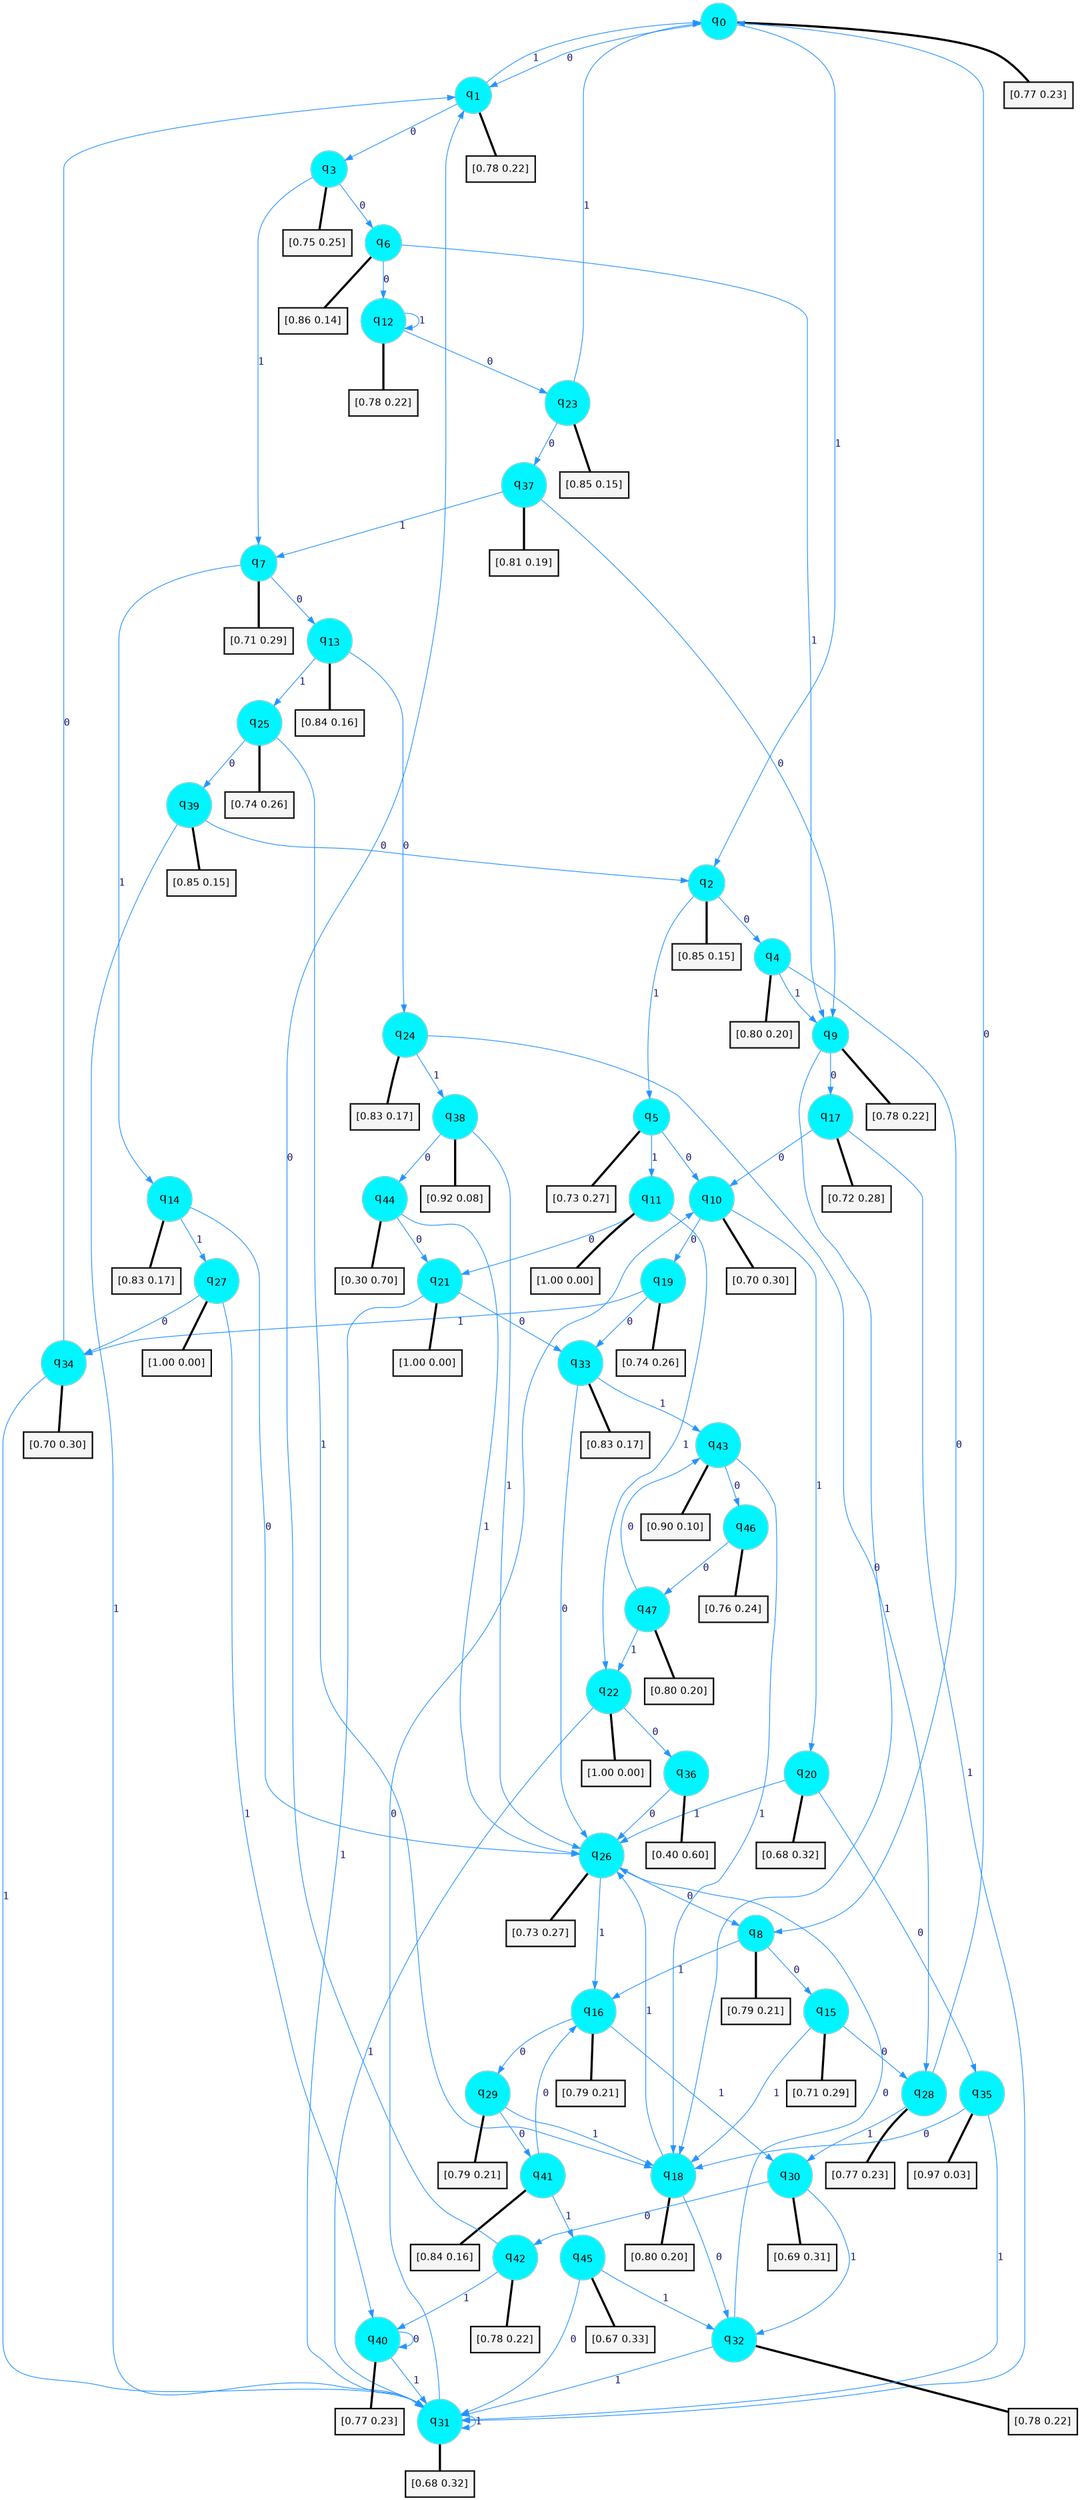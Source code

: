 digraph G {
graph [
bgcolor=transparent, dpi=300, rankdir=TD, size="40,25"];
node [
color=gray, fillcolor=turquoise1, fontcolor=black, fontname=Helvetica, fontsize=16, fontweight=bold, shape=circle, style=filled];
edge [
arrowsize=1, color=dodgerblue1, fontcolor=midnightblue, fontname=courier, fontweight=bold, penwidth=1, style=solid, weight=20];
0[label=<q<SUB>0</SUB>>];
1[label=<q<SUB>1</SUB>>];
2[label=<q<SUB>2</SUB>>];
3[label=<q<SUB>3</SUB>>];
4[label=<q<SUB>4</SUB>>];
5[label=<q<SUB>5</SUB>>];
6[label=<q<SUB>6</SUB>>];
7[label=<q<SUB>7</SUB>>];
8[label=<q<SUB>8</SUB>>];
9[label=<q<SUB>9</SUB>>];
10[label=<q<SUB>10</SUB>>];
11[label=<q<SUB>11</SUB>>];
12[label=<q<SUB>12</SUB>>];
13[label=<q<SUB>13</SUB>>];
14[label=<q<SUB>14</SUB>>];
15[label=<q<SUB>15</SUB>>];
16[label=<q<SUB>16</SUB>>];
17[label=<q<SUB>17</SUB>>];
18[label=<q<SUB>18</SUB>>];
19[label=<q<SUB>19</SUB>>];
20[label=<q<SUB>20</SUB>>];
21[label=<q<SUB>21</SUB>>];
22[label=<q<SUB>22</SUB>>];
23[label=<q<SUB>23</SUB>>];
24[label=<q<SUB>24</SUB>>];
25[label=<q<SUB>25</SUB>>];
26[label=<q<SUB>26</SUB>>];
27[label=<q<SUB>27</SUB>>];
28[label=<q<SUB>28</SUB>>];
29[label=<q<SUB>29</SUB>>];
30[label=<q<SUB>30</SUB>>];
31[label=<q<SUB>31</SUB>>];
32[label=<q<SUB>32</SUB>>];
33[label=<q<SUB>33</SUB>>];
34[label=<q<SUB>34</SUB>>];
35[label=<q<SUB>35</SUB>>];
36[label=<q<SUB>36</SUB>>];
37[label=<q<SUB>37</SUB>>];
38[label=<q<SUB>38</SUB>>];
39[label=<q<SUB>39</SUB>>];
40[label=<q<SUB>40</SUB>>];
41[label=<q<SUB>41</SUB>>];
42[label=<q<SUB>42</SUB>>];
43[label=<q<SUB>43</SUB>>];
44[label=<q<SUB>44</SUB>>];
45[label=<q<SUB>45</SUB>>];
46[label=<q<SUB>46</SUB>>];
47[label=<q<SUB>47</SUB>>];
48[label="[0.77 0.23]", shape=box,fontcolor=black, fontname=Helvetica, fontsize=14, penwidth=2, fillcolor=whitesmoke,color=black];
49[label="[0.78 0.22]", shape=box,fontcolor=black, fontname=Helvetica, fontsize=14, penwidth=2, fillcolor=whitesmoke,color=black];
50[label="[0.85 0.15]", shape=box,fontcolor=black, fontname=Helvetica, fontsize=14, penwidth=2, fillcolor=whitesmoke,color=black];
51[label="[0.75 0.25]", shape=box,fontcolor=black, fontname=Helvetica, fontsize=14, penwidth=2, fillcolor=whitesmoke,color=black];
52[label="[0.80 0.20]", shape=box,fontcolor=black, fontname=Helvetica, fontsize=14, penwidth=2, fillcolor=whitesmoke,color=black];
53[label="[0.73 0.27]", shape=box,fontcolor=black, fontname=Helvetica, fontsize=14, penwidth=2, fillcolor=whitesmoke,color=black];
54[label="[0.86 0.14]", shape=box,fontcolor=black, fontname=Helvetica, fontsize=14, penwidth=2, fillcolor=whitesmoke,color=black];
55[label="[0.71 0.29]", shape=box,fontcolor=black, fontname=Helvetica, fontsize=14, penwidth=2, fillcolor=whitesmoke,color=black];
56[label="[0.79 0.21]", shape=box,fontcolor=black, fontname=Helvetica, fontsize=14, penwidth=2, fillcolor=whitesmoke,color=black];
57[label="[0.78 0.22]", shape=box,fontcolor=black, fontname=Helvetica, fontsize=14, penwidth=2, fillcolor=whitesmoke,color=black];
58[label="[0.70 0.30]", shape=box,fontcolor=black, fontname=Helvetica, fontsize=14, penwidth=2, fillcolor=whitesmoke,color=black];
59[label="[1.00 0.00]", shape=box,fontcolor=black, fontname=Helvetica, fontsize=14, penwidth=2, fillcolor=whitesmoke,color=black];
60[label="[0.78 0.22]", shape=box,fontcolor=black, fontname=Helvetica, fontsize=14, penwidth=2, fillcolor=whitesmoke,color=black];
61[label="[0.84 0.16]", shape=box,fontcolor=black, fontname=Helvetica, fontsize=14, penwidth=2, fillcolor=whitesmoke,color=black];
62[label="[0.83 0.17]", shape=box,fontcolor=black, fontname=Helvetica, fontsize=14, penwidth=2, fillcolor=whitesmoke,color=black];
63[label="[0.71 0.29]", shape=box,fontcolor=black, fontname=Helvetica, fontsize=14, penwidth=2, fillcolor=whitesmoke,color=black];
64[label="[0.79 0.21]", shape=box,fontcolor=black, fontname=Helvetica, fontsize=14, penwidth=2, fillcolor=whitesmoke,color=black];
65[label="[0.72 0.28]", shape=box,fontcolor=black, fontname=Helvetica, fontsize=14, penwidth=2, fillcolor=whitesmoke,color=black];
66[label="[0.80 0.20]", shape=box,fontcolor=black, fontname=Helvetica, fontsize=14, penwidth=2, fillcolor=whitesmoke,color=black];
67[label="[0.74 0.26]", shape=box,fontcolor=black, fontname=Helvetica, fontsize=14, penwidth=2, fillcolor=whitesmoke,color=black];
68[label="[0.68 0.32]", shape=box,fontcolor=black, fontname=Helvetica, fontsize=14, penwidth=2, fillcolor=whitesmoke,color=black];
69[label="[1.00 0.00]", shape=box,fontcolor=black, fontname=Helvetica, fontsize=14, penwidth=2, fillcolor=whitesmoke,color=black];
70[label="[1.00 0.00]", shape=box,fontcolor=black, fontname=Helvetica, fontsize=14, penwidth=2, fillcolor=whitesmoke,color=black];
71[label="[0.85 0.15]", shape=box,fontcolor=black, fontname=Helvetica, fontsize=14, penwidth=2, fillcolor=whitesmoke,color=black];
72[label="[0.83 0.17]", shape=box,fontcolor=black, fontname=Helvetica, fontsize=14, penwidth=2, fillcolor=whitesmoke,color=black];
73[label="[0.74 0.26]", shape=box,fontcolor=black, fontname=Helvetica, fontsize=14, penwidth=2, fillcolor=whitesmoke,color=black];
74[label="[0.73 0.27]", shape=box,fontcolor=black, fontname=Helvetica, fontsize=14, penwidth=2, fillcolor=whitesmoke,color=black];
75[label="[1.00 0.00]", shape=box,fontcolor=black, fontname=Helvetica, fontsize=14, penwidth=2, fillcolor=whitesmoke,color=black];
76[label="[0.77 0.23]", shape=box,fontcolor=black, fontname=Helvetica, fontsize=14, penwidth=2, fillcolor=whitesmoke,color=black];
77[label="[0.79 0.21]", shape=box,fontcolor=black, fontname=Helvetica, fontsize=14, penwidth=2, fillcolor=whitesmoke,color=black];
78[label="[0.69 0.31]", shape=box,fontcolor=black, fontname=Helvetica, fontsize=14, penwidth=2, fillcolor=whitesmoke,color=black];
79[label="[0.68 0.32]", shape=box,fontcolor=black, fontname=Helvetica, fontsize=14, penwidth=2, fillcolor=whitesmoke,color=black];
80[label="[0.78 0.22]", shape=box,fontcolor=black, fontname=Helvetica, fontsize=14, penwidth=2, fillcolor=whitesmoke,color=black];
81[label="[0.83 0.17]", shape=box,fontcolor=black, fontname=Helvetica, fontsize=14, penwidth=2, fillcolor=whitesmoke,color=black];
82[label="[0.70 0.30]", shape=box,fontcolor=black, fontname=Helvetica, fontsize=14, penwidth=2, fillcolor=whitesmoke,color=black];
83[label="[0.97 0.03]", shape=box,fontcolor=black, fontname=Helvetica, fontsize=14, penwidth=2, fillcolor=whitesmoke,color=black];
84[label="[0.40 0.60]", shape=box,fontcolor=black, fontname=Helvetica, fontsize=14, penwidth=2, fillcolor=whitesmoke,color=black];
85[label="[0.81 0.19]", shape=box,fontcolor=black, fontname=Helvetica, fontsize=14, penwidth=2, fillcolor=whitesmoke,color=black];
86[label="[0.92 0.08]", shape=box,fontcolor=black, fontname=Helvetica, fontsize=14, penwidth=2, fillcolor=whitesmoke,color=black];
87[label="[0.85 0.15]", shape=box,fontcolor=black, fontname=Helvetica, fontsize=14, penwidth=2, fillcolor=whitesmoke,color=black];
88[label="[0.77 0.23]", shape=box,fontcolor=black, fontname=Helvetica, fontsize=14, penwidth=2, fillcolor=whitesmoke,color=black];
89[label="[0.84 0.16]", shape=box,fontcolor=black, fontname=Helvetica, fontsize=14, penwidth=2, fillcolor=whitesmoke,color=black];
90[label="[0.78 0.22]", shape=box,fontcolor=black, fontname=Helvetica, fontsize=14, penwidth=2, fillcolor=whitesmoke,color=black];
91[label="[0.90 0.10]", shape=box,fontcolor=black, fontname=Helvetica, fontsize=14, penwidth=2, fillcolor=whitesmoke,color=black];
92[label="[0.30 0.70]", shape=box,fontcolor=black, fontname=Helvetica, fontsize=14, penwidth=2, fillcolor=whitesmoke,color=black];
93[label="[0.67 0.33]", shape=box,fontcolor=black, fontname=Helvetica, fontsize=14, penwidth=2, fillcolor=whitesmoke,color=black];
94[label="[0.76 0.24]", shape=box,fontcolor=black, fontname=Helvetica, fontsize=14, penwidth=2, fillcolor=whitesmoke,color=black];
95[label="[0.80 0.20]", shape=box,fontcolor=black, fontname=Helvetica, fontsize=14, penwidth=2, fillcolor=whitesmoke,color=black];
0->1 [label=0];
0->2 [label=1];
0->48 [arrowhead=none, penwidth=3,color=black];
1->3 [label=0];
1->0 [label=1];
1->49 [arrowhead=none, penwidth=3,color=black];
2->4 [label=0];
2->5 [label=1];
2->50 [arrowhead=none, penwidth=3,color=black];
3->6 [label=0];
3->7 [label=1];
3->51 [arrowhead=none, penwidth=3,color=black];
4->8 [label=0];
4->9 [label=1];
4->52 [arrowhead=none, penwidth=3,color=black];
5->10 [label=0];
5->11 [label=1];
5->53 [arrowhead=none, penwidth=3,color=black];
6->12 [label=0];
6->9 [label=1];
6->54 [arrowhead=none, penwidth=3,color=black];
7->13 [label=0];
7->14 [label=1];
7->55 [arrowhead=none, penwidth=3,color=black];
8->15 [label=0];
8->16 [label=1];
8->56 [arrowhead=none, penwidth=3,color=black];
9->17 [label=0];
9->18 [label=1];
9->57 [arrowhead=none, penwidth=3,color=black];
10->19 [label=0];
10->20 [label=1];
10->58 [arrowhead=none, penwidth=3,color=black];
11->21 [label=0];
11->22 [label=1];
11->59 [arrowhead=none, penwidth=3,color=black];
12->23 [label=0];
12->12 [label=1];
12->60 [arrowhead=none, penwidth=3,color=black];
13->24 [label=0];
13->25 [label=1];
13->61 [arrowhead=none, penwidth=3,color=black];
14->26 [label=0];
14->27 [label=1];
14->62 [arrowhead=none, penwidth=3,color=black];
15->28 [label=0];
15->18 [label=1];
15->63 [arrowhead=none, penwidth=3,color=black];
16->29 [label=0];
16->30 [label=1];
16->64 [arrowhead=none, penwidth=3,color=black];
17->10 [label=0];
17->31 [label=1];
17->65 [arrowhead=none, penwidth=3,color=black];
18->32 [label=0];
18->26 [label=1];
18->66 [arrowhead=none, penwidth=3,color=black];
19->33 [label=0];
19->34 [label=1];
19->67 [arrowhead=none, penwidth=3,color=black];
20->35 [label=0];
20->26 [label=1];
20->68 [arrowhead=none, penwidth=3,color=black];
21->33 [label=0];
21->31 [label=1];
21->69 [arrowhead=none, penwidth=3,color=black];
22->36 [label=0];
22->31 [label=1];
22->70 [arrowhead=none, penwidth=3,color=black];
23->37 [label=0];
23->0 [label=1];
23->71 [arrowhead=none, penwidth=3,color=black];
24->28 [label=0];
24->38 [label=1];
24->72 [arrowhead=none, penwidth=3,color=black];
25->39 [label=0];
25->18 [label=1];
25->73 [arrowhead=none, penwidth=3,color=black];
26->8 [label=0];
26->16 [label=1];
26->74 [arrowhead=none, penwidth=3,color=black];
27->34 [label=0];
27->40 [label=1];
27->75 [arrowhead=none, penwidth=3,color=black];
28->0 [label=0];
28->30 [label=1];
28->76 [arrowhead=none, penwidth=3,color=black];
29->41 [label=0];
29->18 [label=1];
29->77 [arrowhead=none, penwidth=3,color=black];
30->42 [label=0];
30->32 [label=1];
30->78 [arrowhead=none, penwidth=3,color=black];
31->10 [label=0];
31->31 [label=1];
31->79 [arrowhead=none, penwidth=3,color=black];
32->26 [label=0];
32->31 [label=1];
32->80 [arrowhead=none, penwidth=3,color=black];
33->26 [label=0];
33->43 [label=1];
33->81 [arrowhead=none, penwidth=3,color=black];
34->1 [label=0];
34->31 [label=1];
34->82 [arrowhead=none, penwidth=3,color=black];
35->18 [label=0];
35->31 [label=1];
35->83 [arrowhead=none, penwidth=3,color=black];
36->26 [label=0];
36->84 [arrowhead=none, penwidth=3,color=black];
37->9 [label=0];
37->7 [label=1];
37->85 [arrowhead=none, penwidth=3,color=black];
38->44 [label=0];
38->26 [label=1];
38->86 [arrowhead=none, penwidth=3,color=black];
39->2 [label=0];
39->31 [label=1];
39->87 [arrowhead=none, penwidth=3,color=black];
40->40 [label=0];
40->31 [label=1];
40->88 [arrowhead=none, penwidth=3,color=black];
41->16 [label=0];
41->45 [label=1];
41->89 [arrowhead=none, penwidth=3,color=black];
42->1 [label=0];
42->40 [label=1];
42->90 [arrowhead=none, penwidth=3,color=black];
43->46 [label=0];
43->18 [label=1];
43->91 [arrowhead=none, penwidth=3,color=black];
44->21 [label=0];
44->26 [label=1];
44->92 [arrowhead=none, penwidth=3,color=black];
45->31 [label=0];
45->32 [label=1];
45->93 [arrowhead=none, penwidth=3,color=black];
46->47 [label=0];
46->94 [arrowhead=none, penwidth=3,color=black];
47->43 [label=0];
47->22 [label=1];
47->95 [arrowhead=none, penwidth=3,color=black];
}
